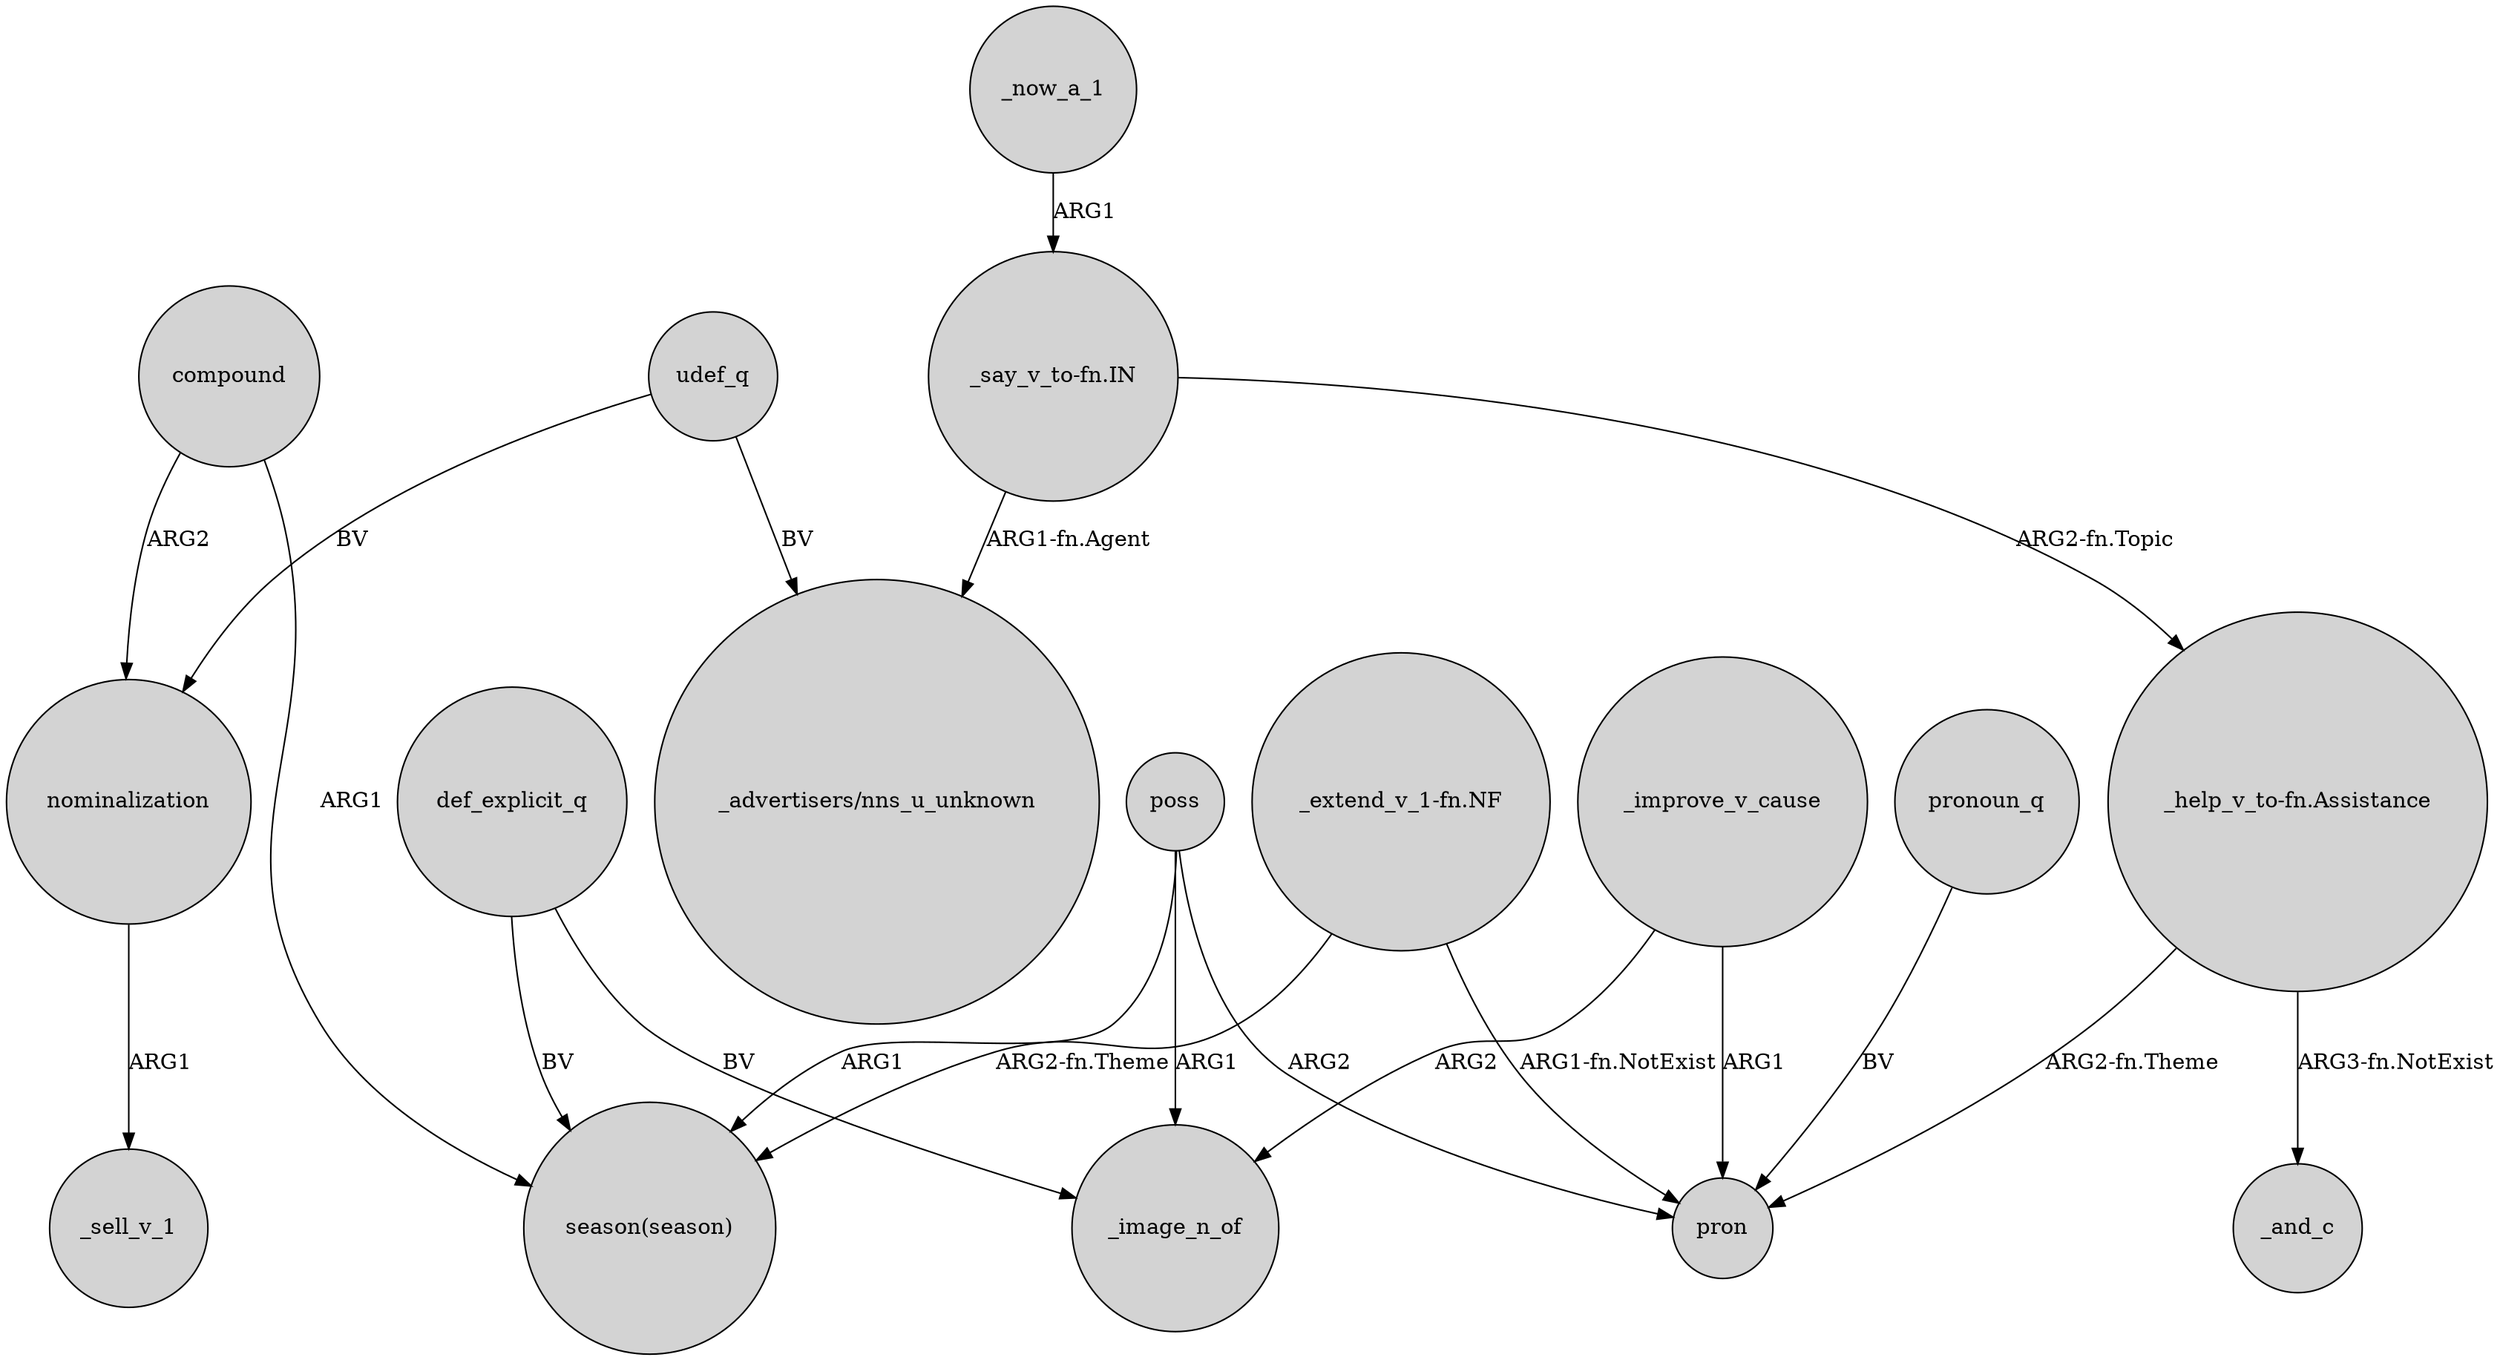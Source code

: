 digraph {
	node [shape=circle style=filled]
	nominalization -> _sell_v_1 [label=ARG1]
	poss -> pron [label=ARG2]
	poss -> "season(season)" [label=ARG1]
	poss -> _image_n_of [label=ARG1]
	_now_a_1 -> "_say_v_to-fn.IN" [label=ARG1]
	"_help_v_to-fn.Assistance" -> _and_c [label="ARG3-fn.NotExist"]
	compound -> nominalization [label=ARG2]
	"_extend_v_1-fn.NF" -> pron [label="ARG1-fn.NotExist"]
	"_help_v_to-fn.Assistance" -> pron [label="ARG2-fn.Theme"]
	_improve_v_cause -> _image_n_of [label=ARG2]
	pronoun_q -> pron [label=BV]
	"_extend_v_1-fn.NF" -> "season(season)" [label="ARG2-fn.Theme"]
	def_explicit_q -> "season(season)" [label=BV]
	udef_q -> "_advertisers/nns_u_unknown" [label=BV]
	udef_q -> nominalization [label=BV]
	_improve_v_cause -> pron [label=ARG1]
	def_explicit_q -> _image_n_of [label=BV]
	"_say_v_to-fn.IN" -> "_advertisers/nns_u_unknown" [label="ARG1-fn.Agent"]
	"_say_v_to-fn.IN" -> "_help_v_to-fn.Assistance" [label="ARG2-fn.Topic"]
	compound -> "season(season)" [label=ARG1]
}
